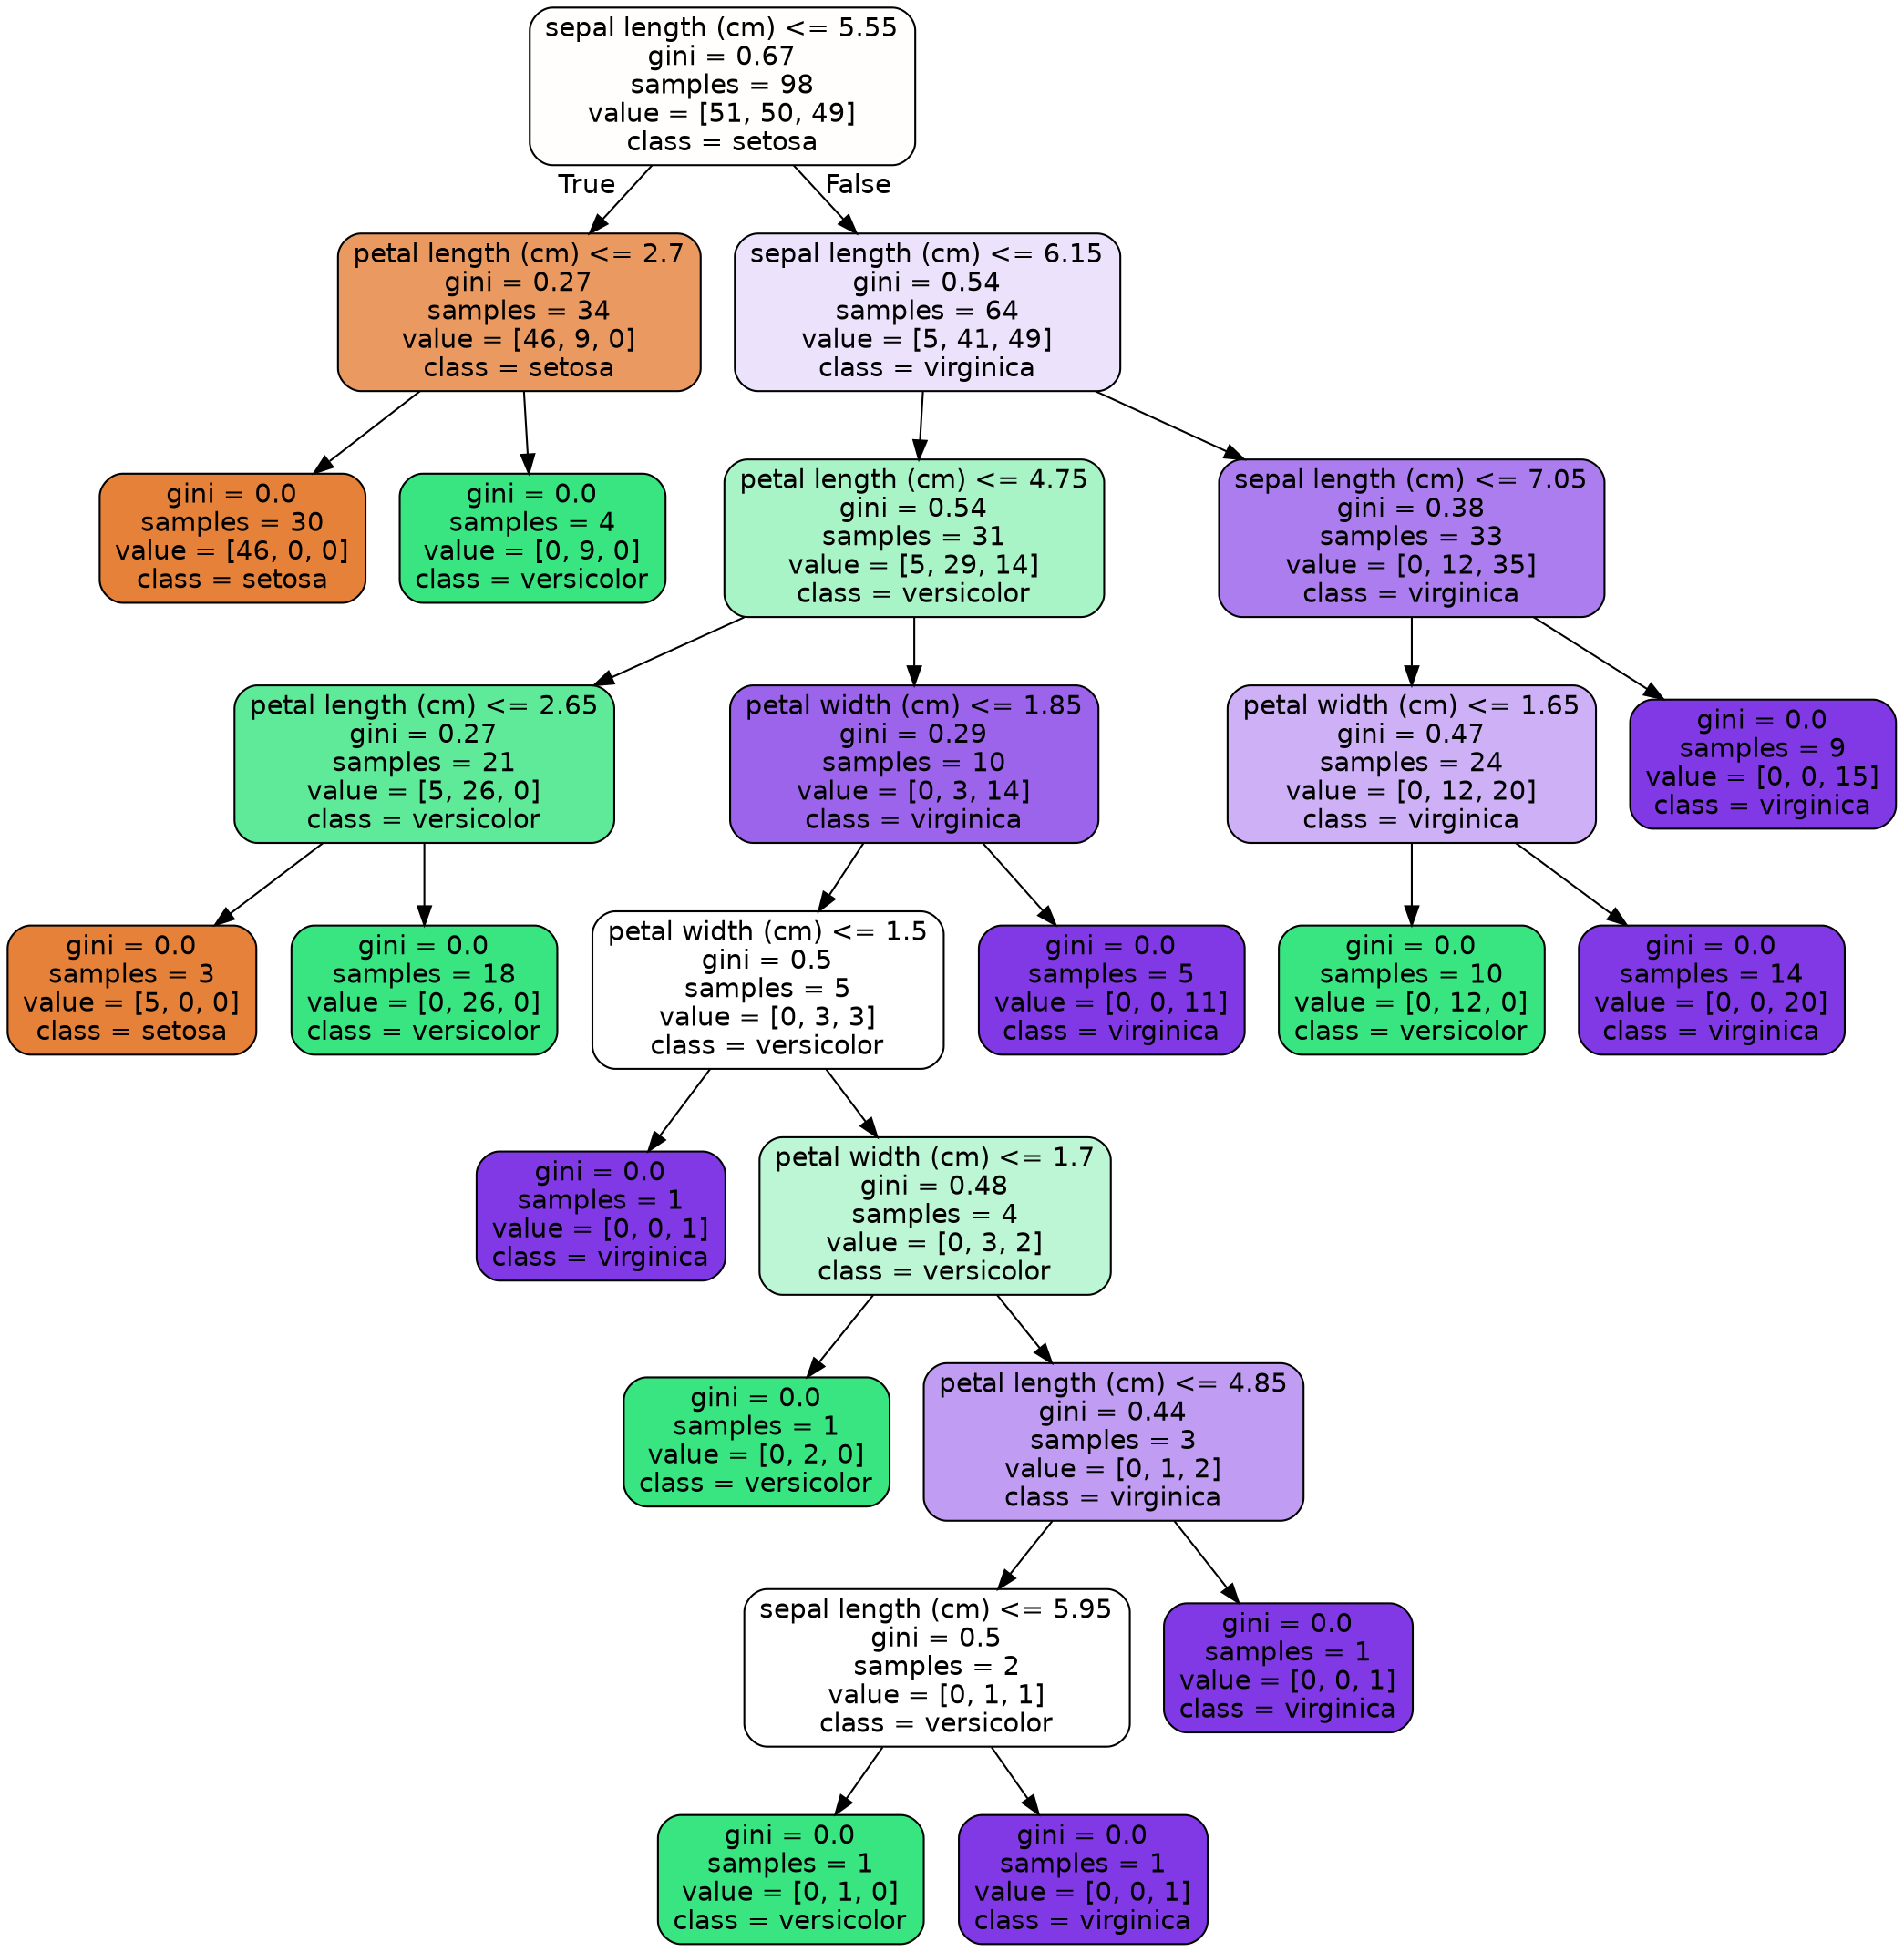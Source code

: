 digraph Tree {
node [shape=box, style="filled, rounded", color="black", fontname=helvetica] ;
edge [fontname=helvetica] ;
0 [label="sepal length (cm) <= 5.55\ngini = 0.67\nsamples = 98\nvalue = [51, 50, 49]\nclass = setosa", fillcolor="#fffefd"] ;
1 [label="petal length (cm) <= 2.7\ngini = 0.27\nsamples = 34\nvalue = [46, 9, 0]\nclass = setosa", fillcolor="#ea9a60"] ;
0 -> 1 [labeldistance=2.5, labelangle=45, headlabel="True"] ;
2 [label="gini = 0.0\nsamples = 30\nvalue = [46, 0, 0]\nclass = setosa", fillcolor="#e58139"] ;
1 -> 2 ;
3 [label="gini = 0.0\nsamples = 4\nvalue = [0, 9, 0]\nclass = versicolor", fillcolor="#39e581"] ;
1 -> 3 ;
4 [label="sepal length (cm) <= 6.15\ngini = 0.54\nsamples = 64\nvalue = [5, 41, 49]\nclass = virginica", fillcolor="#ece2fb"] ;
0 -> 4 [labeldistance=2.5, labelangle=-45, headlabel="False"] ;
5 [label="petal length (cm) <= 4.75\ngini = 0.54\nsamples = 31\nvalue = [5, 29, 14]\nclass = versicolor", fillcolor="#a8f4c7"] ;
4 -> 5 ;
6 [label="petal length (cm) <= 2.65\ngini = 0.27\nsamples = 21\nvalue = [5, 26, 0]\nclass = versicolor", fillcolor="#5fea99"] ;
5 -> 6 ;
7 [label="gini = 0.0\nsamples = 3\nvalue = [5, 0, 0]\nclass = setosa", fillcolor="#e58139"] ;
6 -> 7 ;
8 [label="gini = 0.0\nsamples = 18\nvalue = [0, 26, 0]\nclass = versicolor", fillcolor="#39e581"] ;
6 -> 8 ;
9 [label="petal width (cm) <= 1.85\ngini = 0.29\nsamples = 10\nvalue = [0, 3, 14]\nclass = virginica", fillcolor="#9c63eb"] ;
5 -> 9 ;
10 [label="petal width (cm) <= 1.5\ngini = 0.5\nsamples = 5\nvalue = [0, 3, 3]\nclass = versicolor", fillcolor="#ffffff"] ;
9 -> 10 ;
11 [label="gini = 0.0\nsamples = 1\nvalue = [0, 0, 1]\nclass = virginica", fillcolor="#8139e5"] ;
10 -> 11 ;
12 [label="petal width (cm) <= 1.7\ngini = 0.48\nsamples = 4\nvalue = [0, 3, 2]\nclass = versicolor", fillcolor="#bdf6d5"] ;
10 -> 12 ;
13 [label="gini = 0.0\nsamples = 1\nvalue = [0, 2, 0]\nclass = versicolor", fillcolor="#39e581"] ;
12 -> 13 ;
14 [label="petal length (cm) <= 4.85\ngini = 0.44\nsamples = 3\nvalue = [0, 1, 2]\nclass = virginica", fillcolor="#c09cf2"] ;
12 -> 14 ;
15 [label="sepal length (cm) <= 5.95\ngini = 0.5\nsamples = 2\nvalue = [0, 1, 1]\nclass = versicolor", fillcolor="#ffffff"] ;
14 -> 15 ;
16 [label="gini = 0.0\nsamples = 1\nvalue = [0, 1, 0]\nclass = versicolor", fillcolor="#39e581"] ;
15 -> 16 ;
17 [label="gini = 0.0\nsamples = 1\nvalue = [0, 0, 1]\nclass = virginica", fillcolor="#8139e5"] ;
15 -> 17 ;
18 [label="gini = 0.0\nsamples = 1\nvalue = [0, 0, 1]\nclass = virginica", fillcolor="#8139e5"] ;
14 -> 18 ;
19 [label="gini = 0.0\nsamples = 5\nvalue = [0, 0, 11]\nclass = virginica", fillcolor="#8139e5"] ;
9 -> 19 ;
20 [label="sepal length (cm) <= 7.05\ngini = 0.38\nsamples = 33\nvalue = [0, 12, 35]\nclass = virginica", fillcolor="#ac7dee"] ;
4 -> 20 ;
21 [label="petal width (cm) <= 1.65\ngini = 0.47\nsamples = 24\nvalue = [0, 12, 20]\nclass = virginica", fillcolor="#cdb0f5"] ;
20 -> 21 ;
22 [label="gini = 0.0\nsamples = 10\nvalue = [0, 12, 0]\nclass = versicolor", fillcolor="#39e581"] ;
21 -> 22 ;
23 [label="gini = 0.0\nsamples = 14\nvalue = [0, 0, 20]\nclass = virginica", fillcolor="#8139e5"] ;
21 -> 23 ;
24 [label="gini = 0.0\nsamples = 9\nvalue = [0, 0, 15]\nclass = virginica", fillcolor="#8139e5"] ;
20 -> 24 ;
}
